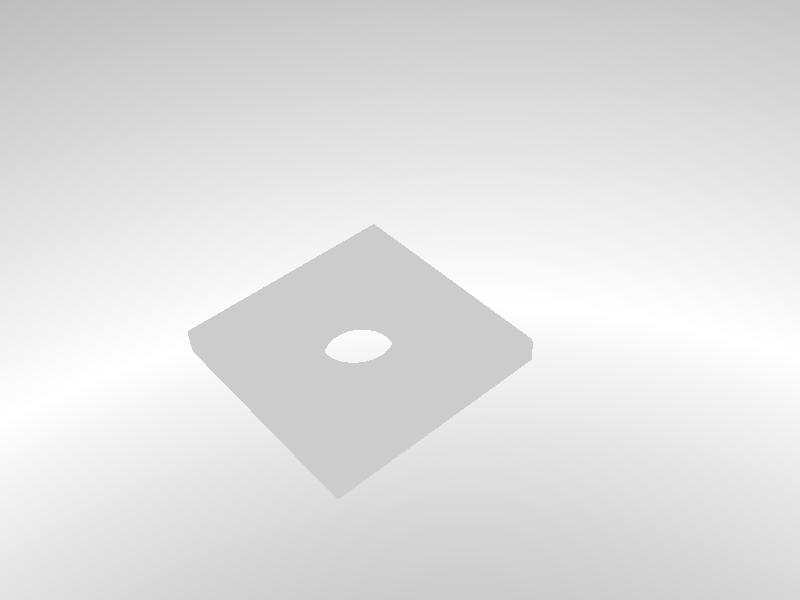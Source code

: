 // Persistence of Vision Ray Tracer Scene Description File
// for FreeCAD (http://www.freecadweb.org)

#version 3.6;

#include "colors.inc"
#include "metals.inc"
#include "rad_def.inc"

global_settings {
    radiosity {
        Rad_Settings(Radiosity_OutdoorHQ,off,off)
    }
}

#default {finish{ambient 0}}

sky_sphere {
    pigment {
        gradient y
        color_map {
            [0.0  color LightGray]
            [0.3  color White]
            [0.7  color LightGray]
        }
    }
}

// Standard finish
#declare StdFinish = finish {};

// declares positon and view direction

// Generated by FreeCAD (http://www.freecadweb.org/)
#declare cam_location =  <45.5192,58.583,-30.1454>;
#declare cam_look_at  = <1.01317,4.52494,3.86285>;
#declare cam_sky      = <-0.505106,0.717553,0.479567>;
#declare cam_angle    = 45; 
camera {
  location  cam_location
  look_at   cam_look_at
  sky       cam_sky
  angle     cam_angle 
  right x*800/600
}
// Written by FreeCAD http://www.freecadweb.org/
// face number1 +++++++++++++++++++++++++++++++++++++++++++++++++++++++++++++++++++++
#declare Pov_Fillet1 = mesh2{
  vertex_vectors {
    4,
    <-10,0,10>,
    <-10,2,10>,
    <10,2,10>,
    <10,0,10>,
  }
  normal_vectors {
    4,
    <-0,0,1>,
    <-0,0,1>,
    <-0,0,1>,
    <-0,0,1>,
  }
  face_indices {
    2,
    <3,1,0>,
    <3,2,1>,
  }
} // end of Face1

// face number2 +++++++++++++++++++++++++++++++++++++++++++++++++++++++++++++++++++++
#declare Pov_Fillet2 = mesh2{
  vertex_vectors {
    4,
    <-10,0,-10>,
    <-10,2,-10>,
    <-10,2,10>,
    <-10,0,10>,
  }
  normal_vectors {
    4,
    <-1,0,0>,
    <-1,0,0>,
    <-1,0,0>,
    <-1,0,0>,
  }
  face_indices {
    2,
    <3,1,0>,
    <3,2,1>,
  }
} // end of Face2

// face number3 +++++++++++++++++++++++++++++++++++++++++++++++++++++++++++++++++++++
#declare Pov_Fillet3 = mesh2{
  vertex_vectors {
    20,
    <-10,2,10>,
    <-9,3,9>,
    <-9.98644,2.16415,9.98644>,
    <-9.94611,2.32384,9.94611>,
    <-9.88012,2.47475,9.88012>,
    <-9.79026,2.61277,9.79026>,
    <-9.67895,2.73418,9.67895>,
    <-9.54923,2.83567,9.54923>,
    <-9.35376,2.93534,9.35376>,
    <-9.17981,2.9837,9.17981>,
    <10,2,10>,
    <9,3,9>,
    <9.98644,2.16415,9.98644>,
    <9.94611,2.32384,9.94611>,
    <9.88012,2.47475,9.88012>,
    <9.79026,2.61277,9.79026>,
    <9.67895,2.73418,9.67895>,
    <9.54923,2.83567,9.54923>,
    <9.35376,2.93534,9.35376>,
    <9.17981,2.9837,9.17981>,
  }
  normal_vectors {
    20,
    <0,0,1>,
    <-0,1,6.12323e-17>,
    <-0,0.164146,0.986436>,
    <-0,0.323838,0.946112>,
    <-0,0.474746,0.880123>,
    <-0,0.612775,0.790258>,
    <-0,0.734181,0.678954>,
    <-0,0.83567,0.549232>,
    <-0,0.935336,0.353762>,
    <-0,0.983701,0.179811>,
    <0,0,1>,
    <-0,1,6.12323e-17>,
    <-0,0.164146,0.986436>,
    <-0,0.323838,0.946112>,
    <-0,0.474746,0.880123>,
    <-0,0.612775,0.790258>,
    <-0,0.734181,0.678954>,
    <-0,0.83567,0.549232>,
    <-0,0.935336,0.353762>,
    <-0,0.983701,0.179811>,
  }
  face_indices {
    18,
    <12,2,0>,
    <12,0,10>,
    <13,3,2>,
    <13,2,12>,
    <14,4,3>,
    <14,3,13>,
    <15,5,4>,
    <15,4,14>,
    <16,6,5>,
    <16,5,15>,
    <17,7,6>,
    <17,6,16>,
    <18,8,7>,
    <18,7,17>,
    <19,9,8>,
    <19,8,18>,
    <11,1,9>,
    <11,9,19>,
  }
} // end of Face3

// face number4 +++++++++++++++++++++++++++++++++++++++++++++++++++++++++++++++++++++
#declare Pov_Fillet4 = mesh2{
  vertex_vectors {
    29,
    <-10,0,10>,
    <10,0,10>,
    <-10,0,-10>,
    <10,0,-10>,
    <3,0,0>,
    <2.90575,0,0.74607>,
    <2.62892,0,1.44526>,
    <2.18691,0,2.05364>,
    <1.60748,0,2.53298>,
    <0.927051,0,2.85317>,
    <0.188372,0,2.99408>,
    <-0.562144,0,2.94686>,
    <-1.27734,0,2.71448>,
    <-1.91227,0,2.31154>,
    <-2.42705,0,1.76336>,
    <-2.78933,0,1.10437>,
    <-2.97634,0,0.376>,
    <-2.97634,0,-0.376>,
    <-2.78933,0,-1.10437>,
    <-2.42705,0,-1.76336>,
    <-1.91227,0,-2.31154>,
    <-1.27734,0,-2.71448>,
    <-0.562144,0,-2.94686>,
    <0.188372,0,-2.99408>,
    <0.927051,0,-2.85317>,
    <1.60748,0,-2.53298>,
    <2.18691,0,-2.05364>,
    <2.62892,0,-1.44526>,
    <2.90575,0,-0.74607>,
  }
  normal_vectors {
    29,
    <-0,-1,-0>,
    <-0,-1,-0>,
    <-0,-1,-0>,
    <-0,-1,-0>,
    <-0,-1,-0>,
    <-0,-1,-0>,
    <-0,-1,-0>,
    <-0,-1,-0>,
    <-0,-1,-0>,
    <-0,-1,-0>,
    <-0,-1,-0>,
    <-0,-1,-0>,
    <-0,-1,-0>,
    <-0,-1,-0>,
    <-0,-1,-0>,
    <-0,-1,-0>,
    <-0,-1,-0>,
    <-0,-1,-0>,
    <-0,-1,-0>,
    <-0,-1,-0>,
    <-0,-1,-0>,
    <-0,-1,-0>,
    <-0,-1,-0>,
    <-0,-1,-0>,
    <-0,-1,-0>,
    <-0,-1,-0>,
    <-0,-1,-0>,
    <-0,-1,-0>,
    <-0,-1,-0>,
  }
  face_indices {
    29,
    <2,20,19>,
    <20,2,21>,
    <2,19,18>,
    <21,2,22>,
    <2,18,17>,
    <22,2,23>,
    <24,23,3>,
    <25,24,3>,
    <23,2,3>,
    <15,14,0>,
    <16,15,0>,
    <17,16,0>,
    <2,17,0>,
    <25,3,26>,
    <0,14,13>,
    <26,3,27>,
    <0,13,12>,
    <27,3,28>,
    <0,12,11>,
    <28,3,4>,
    <0,11,10>,
    <5,4,1>,
    <6,5,1>,
    <7,6,1>,
    <8,7,1>,
    <9,8,1>,
    <10,9,1>,
    <4,3,1>,
    <0,10,1>,
  }
} // end of Face4

// face number5 +++++++++++++++++++++++++++++++++++++++++++++++++++++++++++++++++++++
#declare Pov_Fillet5 = mesh2{
  vertex_vectors {
    4,
    <10,0,10>,
    <10,2,10>,
    <10,2,-10>,
    <10,0,-10>,
  }
  normal_vectors {
    4,
    <1,0,0>,
    <1,0,0>,
    <1,0,0>,
    <1,0,0>,
  }
  face_indices {
    2,
    <3,1,0>,
    <3,2,1>,
  }
} // end of Face5

// face number6 +++++++++++++++++++++++++++++++++++++++++++++++++++++++++++++++++++++
#declare Pov_Fillet6 = mesh2{
  vertex_vectors {
    4,
    <10,0,-10>,
    <10,2,-10>,
    <-10,2,-10>,
    <-10,0,-10>,
  }
  normal_vectors {
    4,
    <0,0,-1>,
    <0,0,-1>,
    <0,0,-1>,
    <0,0,-1>,
  }
  face_indices {
    2,
    <3,1,0>,
    <3,2,1>,
  }
} // end of Face6

// face number7 +++++++++++++++++++++++++++++++++++++++++++++++++++++++++++++++++++++
#declare Pov_Fillet7 = mesh2{
  vertex_vectors {
    20,
    <-10,2,-10>,
    <-9,3,-9>,
    <-9.98644,2.16415,-9.98644>,
    <-9.94611,2.32384,-9.94611>,
    <-9.88012,2.47475,-9.88012>,
    <-9.79026,2.61277,-9.79026>,
    <-9.67895,2.73418,-9.67895>,
    <-9.54923,2.83567,-9.54923>,
    <-9.35376,2.93534,-9.35376>,
    <-9.17981,2.9837,-9.17981>,
    <-10,2,10>,
    <-9,3,9>,
    <-9.98644,2.16415,9.98644>,
    <-9.94611,2.32384,9.94611>,
    <-9.88012,2.47475,9.88012>,
    <-9.79026,2.61277,9.79026>,
    <-9.67895,2.73418,9.67895>,
    <-9.54923,2.83567,9.54923>,
    <-9.35376,2.93534,9.35376>,
    <-9.17981,2.9837,9.17981>,
  }
  normal_vectors {
    20,
    <-1,0,0>,
    <-6.12323e-17,1,0>,
    <-0.986436,0.164146,0>,
    <-0.946112,0.323838,0>,
    <-0.880123,0.474746,0>,
    <-0.790258,0.612775,0>,
    <-0.678954,0.734181,0>,
    <-0.549232,0.83567,0>,
    <-0.353762,0.935336,0>,
    <-0.179811,0.983701,0>,
    <-1,0,0>,
    <-6.12323e-17,1,0>,
    <-0.986436,0.164146,0>,
    <-0.946112,0.323838,0>,
    <-0.880123,0.474746,0>,
    <-0.790258,0.612775,0>,
    <-0.678954,0.734181,0>,
    <-0.549232,0.83567,0>,
    <-0.353762,0.935336,0>,
    <-0.179811,0.983701,0>,
  }
  face_indices {
    18,
    <12,2,0>,
    <12,0,10>,
    <13,3,2>,
    <13,2,12>,
    <14,4,3>,
    <14,3,13>,
    <15,5,4>,
    <15,6,5>,
    <15,4,14>,
    <16,7,6>,
    <16,6,15>,
    <17,8,7>,
    <17,7,16>,
    <18,9,8>,
    <18,8,17>,
    <19,9,18>,
    <11,1,9>,
    <11,9,19>,
  }
} // end of Face7

// face number8 +++++++++++++++++++++++++++++++++++++++++++++++++++++++++++++++++++++
#declare Pov_Fillet8 = mesh2{
  vertex_vectors {
    29,
    <-9,3,9>,
    <9,3,9>,
    <-9,3,-9>,
    <9,3,-9>,
    <4,3,0>,
    <3.87433,3,0.99476>,
    <3.50523,3,1.92701>,
    <2.91587,3,2.73819>,
    <2.14331,3,3.37731>,
    <1.23607,3,3.80423>,
    <0.251162,3,3.99211>,
    <-0.749525,3,3.92915>,
    <-1.70312,3,3.61931>,
    <-2.5497,3,3.08205>,
    <-3.23607,3,2.35114>,
    <-3.71911,3,1.4725>,
    <-3.96846,3,0.501333>,
    <-3.96846,3,-0.501333>,
    <-3.71911,3,-1.4725>,
    <-3.23607,3,-2.35114>,
    <-2.5497,3,-3.08205>,
    <-1.70312,3,-3.61931>,
    <-0.749525,3,-3.92915>,
    <0.251162,3,-3.99211>,
    <1.23607,3,-3.80423>,
    <2.14331,3,-3.37731>,
    <2.91587,3,-2.73819>,
    <3.50523,3,-1.92701>,
    <3.87433,3,-0.99476>,
  }
  normal_vectors {
    29,
    <0,1,0>,
    <0,1,0>,
    <0,1,0>,
    <0,1,0>,
    <0,1,0>,
    <0,1,0>,
    <0,1,0>,
    <0,1,0>,
    <0,1,0>,
    <0,1,0>,
    <0,1,0>,
    <0,1,0>,
    <0,1,0>,
    <0,1,0>,
    <0,1,0>,
    <0,1,0>,
    <0,1,0>,
    <0,1,0>,
    <0,1,0>,
    <0,1,0>,
    <0,1,0>,
    <0,1,0>,
    <0,1,0>,
    <0,1,0>,
    <0,1,0>,
    <0,1,0>,
    <0,1,0>,
    <0,1,0>,
    <0,1,0>,
  }
  face_indices {
    29,
    <19,20,2>,
    <21,2,20>,
    <18,19,2>,
    <22,2,21>,
    <17,18,2>,
    <23,2,22>,
    <0,14,15>,
    <0,15,16>,
    <0,16,17>,
    <0,17,2>,
    <3,23,24>,
    <3,24,25>,
    <3,2,23>,
    <26,3,25>,
    <13,14,0>,
    <27,3,26>,
    <12,13,0>,
    <28,3,27>,
    <11,12,0>,
    <4,3,28>,
    <10,11,0>,
    <1,4,5>,
    <1,5,6>,
    <1,6,7>,
    <1,7,8>,
    <1,8,9>,
    <1,9,10>,
    <1,10,0>,
    <1,3,4>,
  }
} // end of Face8

// face number9 +++++++++++++++++++++++++++++++++++++++++++++++++++++++++++++++++++++
#declare Pov_Fillet9 = mesh2{
  vertex_vectors {
    20,
    <10,2,10>,
    <9,3,9>,
    <9.98644,2.16415,9.98644>,
    <9.94611,2.32384,9.94611>,
    <9.88012,2.47475,9.88012>,
    <9.79026,2.61277,9.79026>,
    <9.67895,2.73418,9.67895>,
    <9.54923,2.83567,9.54923>,
    <9.35376,2.93534,9.35376>,
    <9.17981,2.9837,9.17981>,
    <10,2,-10>,
    <9,3,-9>,
    <9.98644,2.16415,-9.98644>,
    <9.94611,2.32384,-9.94611>,
    <9.88012,2.47475,-9.88012>,
    <9.79026,2.61277,-9.79026>,
    <9.67895,2.73418,-9.67895>,
    <9.54923,2.83567,-9.54923>,
    <9.35376,2.93534,-9.35376>,
    <9.17981,2.9837,-9.17981>,
  }
  normal_vectors {
    20,
    <1,-0,0>,
    <6.12323e-17,1,0>,
    <0.986436,0.164146,0>,
    <0.946112,0.323838,0>,
    <0.880123,0.474746,0>,
    <0.790258,0.612775,0>,
    <0.678954,0.734181,0>,
    <0.549232,0.83567,0>,
    <0.353762,0.935336,0>,
    <0.179811,0.983701,0>,
    <1,-0,0>,
    <6.12323e-17,1,0>,
    <0.986436,0.164146,0>,
    <0.946112,0.323838,0>,
    <0.880123,0.474746,0>,
    <0.790258,0.612775,0>,
    <0.678954,0.734181,0>,
    <0.549232,0.83567,0>,
    <0.353762,0.935336,0>,
    <0.179811,0.983701,0>,
  }
  face_indices {
    18,
    <12,2,0>,
    <12,0,10>,
    <13,3,2>,
    <13,2,12>,
    <14,4,3>,
    <14,5,4>,
    <14,3,13>,
    <15,6,5>,
    <15,5,14>,
    <16,7,6>,
    <16,6,15>,
    <17,8,7>,
    <17,7,16>,
    <18,8,17>,
    <19,9,8>,
    <19,8,18>,
    <11,1,9>,
    <11,9,19>,
  }
} // end of Face9

// face number10 +++++++++++++++++++++++++++++++++++++++++++++++++++++++++++++++++++++
#declare Pov_Fillet10 = mesh2{
  vertex_vectors {
    52,
    <3,2,0>,
    <3,0,0>,
    <3,2,0>,
    <2.90575,2,0.74607>,
    <2.62892,2,1.44526>,
    <2.18691,2,2.05364>,
    <1.60748,2,2.53298>,
    <0.927051,2,2.85317>,
    <0.188372,2,2.99408>,
    <-0.562144,2,2.94686>,
    <-1.27734,2,2.71448>,
    <-1.91227,2,2.31154>,
    <-2.42705,2,1.76336>,
    <-2.78933,2,1.10437>,
    <-2.97634,2,0.376>,
    <-2.97634,2,-0.376>,
    <-2.78933,2,-1.10437>,
    <-2.42705,2,-1.76336>,
    <-1.91227,2,-2.31154>,
    <-1.27734,2,-2.71448>,
    <-0.562144,2,-2.94686>,
    <0.188372,2,-2.99408>,
    <0.927051,2,-2.85317>,
    <1.60748,2,-2.53298>,
    <2.18691,2,-2.05364>,
    <2.62892,2,-1.44526>,
    <2.90575,2,-0.74607>,
    <3,0,0>,
    <2.90575,0,0.74607>,
    <2.62892,0,1.44526>,
    <2.18691,0,2.05364>,
    <1.60748,0,2.53298>,
    <0.927051,0,2.85317>,
    <0.188372,0,2.99408>,
    <-0.562144,0,2.94686>,
    <-1.27734,0,2.71448>,
    <-1.91227,0,2.31154>,
    <-2.42705,0,1.76336>,
    <-2.78933,0,1.10437>,
    <-2.97634,0,0.376>,
    <-2.97634,0,-0.376>,
    <-2.78933,0,-1.10437>,
    <-2.42705,0,-1.76336>,
    <-1.91227,0,-2.31154>,
    <-1.27734,0,-2.71448>,
    <-0.562144,0,-2.94686>,
    <0.188372,0,-2.99408>,
    <0.927051,0,-2.85317>,
    <1.60748,0,-2.53298>,
    <2.18691,0,-2.05364>,
    <2.62892,0,-1.44526>,
    <2.90575,0,-0.74607>,
  }
  normal_vectors {
    52,
    <-1,-0,-0>,
    <-1,-0,-0>,
    <-1,-0,-0>,
    <-0.968583,0,-0.24869>,
    <-0.876307,0,-0.481754>,
    <-0.728969,0,-0.684547>,
    <-0.535827,0,-0.844328>,
    <-0.309017,0,-0.951057>,
    <-0.0627905,0,-0.998027>,
    <0.187381,-0,-0.982287>,
    <0.425779,-0,-0.904827>,
    <0.637424,-0,-0.770513>,
    <0.809017,-0,-0.587785>,
    <0.929776,-0,-0.368125>,
    <0.992115,-0,-0.125333>,
    <0.992115,-0,0.125333>,
    <0.929776,-0,0.368125>,
    <0.809017,-0,0.587785>,
    <0.637424,-0,0.770513>,
    <0.425779,-0,0.904827>,
    <0.187381,-0,0.982287>,
    <-0.0627905,-0,0.998027>,
    <-0.309017,-0,0.951057>,
    <-0.535827,-0,0.844328>,
    <-0.728969,-0,0.684547>,
    <-0.876307,-0,0.481754>,
    <-0.968583,-0,0.24869>,
    <-1,-0,-0>,
    <-0.968583,0,-0.24869>,
    <-0.876307,0,-0.481754>,
    <-0.728969,0,-0.684547>,
    <-0.535827,0,-0.844328>,
    <-0.309017,0,-0.951057>,
    <-0.0627905,0,-0.998027>,
    <0.187381,-0,-0.982287>,
    <0.425779,-0,-0.904827>,
    <0.637424,-0,-0.770513>,
    <0.809017,-0,-0.587785>,
    <0.929776,-0,-0.368125>,
    <0.992115,-0,-0.125333>,
    <0.992115,-0,0.125333>,
    <0.929776,-0,0.368125>,
    <0.809017,-0,0.587785>,
    <0.637424,-0,0.770513>,
    <0.425779,-0,0.904827>,
    <0.187381,-0,0.982287>,
    <-0.0627905,-0,0.998027>,
    <-0.309017,-0,0.951057>,
    <-0.535827,-0,0.844328>,
    <-0.728969,-0,0.684547>,
    <-0.876307,-0,0.481754>,
    <-0.968583,-0,0.24869>,
  }
  face_indices {
    50,
    <21,46,22>,
    <46,47,22>,
    <47,48,22>,
    <22,48,23>,
    <27,28,3>,
    <28,29,3>,
    <2,27,3>,
    <23,48,24>,
    <48,49,24>,
    <3,29,4>,
    <49,50,25>,
    <24,49,25>,
    <29,30,5>,
    <25,50,26>,
    <30,31,5>,
    <4,29,5>,
    <50,51,26>,
    <51,1,26>,
    <26,1,0>,
    <31,32,6>,
    <5,31,6>,
    <6,32,7>,
    <32,33,8>,
    <7,32,8>,
    <33,34,9>,
    <34,35,9>,
    <8,33,9>,
    <9,35,10>,
    <35,36,11>,
    <10,35,11>,
    <36,37,12>,
    <11,36,12>,
    <37,38,13>,
    <12,37,13>,
    <13,38,14>,
    <38,39,14>,
    <39,40,14>,
    <14,40,15>,
    <15,40,16>,
    <40,41,16>,
    <16,41,17>,
    <41,42,17>,
    <17,42,18>,
    <42,43,18>,
    <18,43,19>,
    <43,44,19>,
    <19,44,20>,
    <44,45,20>,
    <20,45,21>,
    <45,46,21>,
  }
} // end of Face10

// face number11 +++++++++++++++++++++++++++++++++++++++++++++++++++++++++++++++++++++
#declare Pov_Fillet11 = mesh2{
  vertex_vectors {
    20,
    <10,2,-10>,
    <9,3,-9>,
    <9.98644,2.16415,-9.98644>,
    <9.94611,2.32384,-9.94611>,
    <9.88012,2.47475,-9.88012>,
    <9.79026,2.61277,-9.79026>,
    <9.67895,2.73418,-9.67895>,
    <9.54923,2.83567,-9.54923>,
    <9.35376,2.93534,-9.35376>,
    <9.17981,2.9837,-9.17981>,
    <-10,2,-10>,
    <-9,3,-9>,
    <-9.98644,2.16415,-9.98644>,
    <-9.94611,2.32384,-9.94611>,
    <-9.88012,2.47475,-9.88012>,
    <-9.79026,2.61277,-9.79026>,
    <-9.67895,2.73418,-9.67895>,
    <-9.54923,2.83567,-9.54923>,
    <-9.35376,2.93534,-9.35376>,
    <-9.17981,2.9837,-9.17981>,
  }
  normal_vectors {
    20,
    <-0,6.12323e-17,-1>,
    <0,1,0>,
    <-0,0.164146,-0.986436>,
    <-0,0.323838,-0.946112>,
    <-0,0.474746,-0.880123>,
    <-0,0.612775,-0.790258>,
    <-0,0.734181,-0.678954>,
    <-0,0.83567,-0.549232>,
    <-0,0.935336,-0.353762>,
    <-0,0.983701,-0.179811>,
    <-0,6.12323e-17,-1>,
    <0,1,0>,
    <-0,0.164146,-0.986436>,
    <-0,0.323838,-0.946112>,
    <-0,0.474746,-0.880123>,
    <-0,0.612775,-0.790258>,
    <-0,0.734181,-0.678954>,
    <-0,0.83567,-0.549232>,
    <-0,0.935336,-0.353762>,
    <-0,0.983701,-0.179811>,
  }
  face_indices {
    18,
    <1,9,11>,
    <11,9,19>,
    <9,8,18>,
    <19,9,18>,
    <8,7,17>,
    <18,8,17>,
    <7,6,16>,
    <17,7,16>,
    <6,5,15>,
    <16,6,15>,
    <5,4,14>,
    <15,5,14>,
    <4,3,13>,
    <14,4,13>,
    <3,2,12>,
    <13,3,12>,
    <2,0,10>,
    <12,2,10>,
  }
} // end of Face11

// face number12 +++++++++++++++++++++++++++++++++++++++++++++++++++++++++++++++++++++
#declare Pov_Fillet12 = mesh2{
  vertex_vectors {
    182,
    <4,3,0>,
    <3,2,0>,
    <3.74118,2.96593,0>,
    <3.5,2.86603,0>,
    <3.29289,2.70711,0>,
    <3.13397,2.5,0>,
    <3.03407,2.25882,0>,
    <4,3,0>,
    <3.87433,3,0.99476>,
    <3.50523,3,1.92701>,
    <2.91587,3,2.73819>,
    <2.14331,3,3.37731>,
    <1.23607,3,3.80423>,
    <0.251162,3,3.99211>,
    <-0.749525,3,3.92915>,
    <-1.70312,3,3.61931>,
    <-2.5497,3,3.08205>,
    <-3.23607,3,2.35114>,
    <-3.71911,3,1.4725>,
    <-3.96846,3,0.501333>,
    <-3.96846,3,-0.501333>,
    <-3.71911,3,-1.4725>,
    <-3.23607,3,-2.35114>,
    <-2.5497,3,-3.08205>,
    <-1.70312,3,-3.61931>,
    <-0.749525,3,-3.92915>,
    <0.251162,3,-3.99211>,
    <1.23607,3,-3.80423>,
    <2.14331,3,-3.37731>,
    <2.91587,3,-2.73819>,
    <3.50523,3,-1.92701>,
    <3.87433,3,-0.99476>,
    <3,2,0>,
    <2.90575,2,0.74607>,
    <2.62892,2,1.44526>,
    <2.18691,2,2.05364>,
    <1.60748,2,2.53298>,
    <0.927051,2,2.85317>,
    <0.188372,2,2.99408>,
    <-0.562144,2,2.94686>,
    <-1.27734,2,2.71448>,
    <-1.91227,2,2.31154>,
    <-2.42705,2,1.76336>,
    <-2.78933,2,1.10437>,
    <-2.97634,2,0.376>,
    <-2.97634,2,-0.376>,
    <-2.78933,2,-1.10437>,
    <-2.42705,2,-1.76336>,
    <-1.91227,2,-2.31154>,
    <-1.27734,2,-2.71448>,
    <-0.562144,2,-2.94686>,
    <0.188372,2,-2.99408>,
    <0.927051,2,-2.85317>,
    <1.60748,2,-2.53298>,
    <2.18691,2,-2.05364>,
    <2.62892,2,-1.44526>,
    <2.90575,2,-0.74607>,
    <3.74118,2.96593,0>,
    <3.5,2.86603,0>,
    <3.29289,2.70711,0>,
    <3.13397,2.5,0>,
    <3.03407,2.25882,0>,
    <3.62364,2.96593,0.930394>,
    <3.39004,2.86603,0.870415>,
    <3.27842,2.96593,1.80233>,
    <3.18944,2.70711,0.818909>,
    <3.06707,2.86603,1.68614>,
    <3.03552,2.5,0.779388>,
    <2.7272,2.96593,2.56101>,
    <2.88558,2.70711,1.58636>,
    <2.93875,2.25882,0.754544>,
    <2.55139,2.86603,2.39591>,
    <2.74632,2.5,1.5098>,
    <2.00463,2.96593,3.15878>,
    <2.40042,2.70711,2.25414>,
    <2.65878,2.25882,1.46168>,
    <1.87539,2.86603,2.95515>,
    <2.28457,2.5,2.14535>,
    <1.15609,2.96593,3.55807>,
    <1.76442,2.70711,2.78028>,
    <2.21174,2.25882,2.07697>,
    <1.08156,2.86603,3.3287>,
    <1.67927,2.5,2.6461>,
    <0.234911,2.96593,3.7338>,
    <1.01756,2.70711,3.13173>,
    <1.62574,2.25882,2.56175>,
    <0.219767,2.86603,3.49309>,
    <0.968451,2.5,2.98059>,
    <-0.701027,2.96593,3.67491>,
    <0.206762,2.70711,3.2864>,
    <0.93758,2.25882,2.88558>,
    <-0.655835,2.86603,3.43801>,
    <0.196784,2.5,3.12779>,
    <-1.59292,2.96593,3.38512>,
    <-0.617027,2.70711,3.23457>,
    <0.190511,2.25882,3.02809>,
    <-1.49023,2.86603,3.16689>,
    <-0.587248,2.5,3.07846>,
    <-2.38472,2.96593,2.88263>,
    <-1.40205,2.70711,2.9795>,
    <-0.568529,2.25882,2.98033>,
    <-2.23098,2.86603,2.6968>,
    <-1.33438,2.5,2.83571>,
    <-3.02668,2.96593,2.19901>,
    <-2.09897,2.70711,2.53722>,
    <-1.29185,2.25882,2.74531>,
    <-2.83156,2.86603,2.05725>,
    <-1.99767,2.5,2.41477>,
    <-3.47846,2.96593,1.37722>,
    <-2.66401,2.70711,1.93551>,
    <-1.93399,2.25882,2.33779>,
    <-3.25422,2.86603,1.28844>,
    <-2.53544,2.5,1.8421>,
    <-3.71168,2.96593,0.468894>,
    <-3.06165,2.70711,1.21219>,
    <-2.45462,2.25882,1.78338>,
    <-3.4724,2.86603,0.438666>,
    <-2.9139,2.5,1.15369>,
    <-3.71168,2.96593,-0.468894>,
    <-3.26693,2.70711,0.412709>,
    <-2.82101,2.25882,1.11692>,
    <-3.4724,2.86603,-0.438666>,
    <-3.10926,2.5,0.392791>,
    <-3.47846,2.96593,-1.37722>,
    <-3.26693,2.70711,-0.412709>,
    <-3.01015,2.25882,0.38027>,
    <-3.25422,2.86603,-1.28844>,
    <-3.10926,2.5,-0.392791>,
    <-3.02668,2.96593,-2.19901>,
    <-3.06165,2.70711,-1.21219>,
    <-3.01015,2.25882,-0.38027>,
    <-2.83156,2.86603,-2.05725>,
    <-2.9139,2.5,-1.15369>,
    <-2.38472,2.96593,-2.88263>,
    <-2.66401,2.70711,-1.93551>,
    <-2.82101,2.25882,-1.11692>,
    <-2.23098,2.86603,-2.6968>,
    <-2.53544,2.5,-1.8421>,
    <-1.59292,2.96593,-3.38512>,
    <-2.09897,2.70711,-2.53722>,
    <-2.45462,2.25882,-1.78338>,
    <-1.49023,2.86603,-3.16689>,
    <-1.99767,2.5,-2.41477>,
    <-0.701027,2.96593,-3.67491>,
    <-1.40205,2.70711,-2.9795>,
    <-1.93399,2.25882,-2.33779>,
    <-0.655835,2.86603,-3.43801>,
    <-1.33438,2.5,-2.83571>,
    <0.234911,2.96593,-3.7338>,
    <-0.617027,2.70711,-3.23457>,
    <-1.29185,2.25882,-2.74531>,
    <0.219767,2.86603,-3.49309>,
    <-0.587248,2.5,-3.07846>,
    <1.15609,2.96593,-3.55807>,
    <0.206762,2.70711,-3.2864>,
    <-0.568529,2.25882,-2.98033>,
    <1.08156,2.86603,-3.3287>,
    <0.196784,2.5,-3.12779>,
    <2.00463,2.96593,-3.15878>,
    <1.01756,2.70711,-3.13173>,
    <0.190511,2.25882,-3.02809>,
    <1.87539,2.86603,-2.95515>,
    <0.968451,2.5,-2.98059>,
    <2.7272,2.96593,-2.56101>,
    <1.76442,2.70711,-2.78028>,
    <0.93758,2.25882,-2.88558>,
    <2.55139,2.86603,-2.39591>,
    <1.67927,2.5,-2.6461>,
    <3.27842,2.96593,-1.80233>,
    <2.40042,2.70711,-2.25414>,
    <1.62574,2.25882,-2.56175>,
    <3.06707,2.86603,-1.68614>,
    <2.28457,2.5,-2.14535>,
    <3.62364,2.96593,-0.930394>,
    <2.88558,2.70711,-1.58636>,
    <2.21174,2.25882,-2.07697>,
    <3.39004,2.86603,-0.870415>,
    <2.74632,2.5,-1.5098>,
    <3.18944,2.70711,-0.818909>,
    <2.65878,2.25882,-1.46168>,
    <3.03552,2.5,-0.779388>,
    <2.93875,2.25882,-0.754544>,
  }
  normal_vectors {
    182,
    <6.12323e-17,1,-0>,
    <-1,0,0>,
    <-0.258819,0.965926,0>,
    <-0.5,0.866025,0>,
    <-0.707107,0.707107,0>,
    <-0.866025,0.5,0>,
    <-0.965926,0.258819,0>,
    <6.12323e-17,1,-0>,
    <2.31721e-08,1,5.94958e-09>,
    <-7.78861e-08,1,-4.28183e-08>,
    <2.55121e-08,1,2.39575e-08>,
    <1.04063e-08,1,1.63976e-08>,
    <3.10163e-08,1,9.54583e-08>,
    <6.57213e-11,1,1.04461e-09>,
    <1.69828e-08,1,-8.90267e-08>,
    <-2.83676e-09,1,6.02843e-09>,
    <8.37066e-09,1,-1.01184e-08>,
    <-5.69181e-09,1,4.13534e-09>,
    <-2.26e-09,1,8.94799e-10>,
    <-8.48603e-08,1,1.07204e-08>,
    <-8.48603e-08,1,-1.07204e-08>,
    <-2.26e-09,1,-8.94799e-10>,
    <-5.69181e-09,1,-4.13534e-09>,
    <8.37066e-09,1,1.01184e-08>,
    <-2.83676e-09,1,-6.02843e-09>,
    <1.69828e-08,1,8.90267e-08>,
    <6.57213e-11,1,-1.04461e-09>,
    <3.10163e-08,1,-9.54583e-08>,
    <1.04063e-08,1,-1.63976e-08>,
    <2.55121e-08,1,-2.39575e-08>,
    <-7.78861e-08,1,4.28183e-08>,
    <2.31721e-08,1,-5.94958e-09>,
    <-1,0,0>,
    <-0.968583,0,-0.24869>,
    <-0.876307,0,-0.481754>,
    <-0.728969,0,-0.684547>,
    <-0.535827,0,-0.844328>,
    <-0.309017,0,-0.951057>,
    <-0.0627905,0,-0.998027>,
    <0.187381,0,-0.982287>,
    <0.425779,0,-0.904827>,
    <0.637424,0,-0.770513>,
    <0.809017,0,-0.587785>,
    <0.929776,0,-0.368125>,
    <0.992115,0,-0.125333>,
    <0.992115,-0,0.125333>,
    <0.929776,-0,0.368125>,
    <0.809017,-0,0.587785>,
    <0.637424,-0,0.770513>,
    <0.425779,-0,0.904827>,
    <0.187381,-0,0.982287>,
    <-0.0627905,0,0.998027>,
    <-0.309017,0,0.951057>,
    <-0.535827,0,0.844328>,
    <-0.728969,0,0.684547>,
    <-0.876307,0,0.481754>,
    <-0.968583,0,0.24869>,
    <-0.258819,0.965926,0>,
    <-0.5,0.866025,0>,
    <-0.707107,0.707107,0>,
    <-0.866025,0.5,0>,
    <-0.965926,0.258819,0>,
    <-0.250688,0.965926,-0.0643657>,
    <-0.484292,0.866025,-0.124345>,
    <-0.226805,0.965926,-0.124687>,
    <-0.684892,0.707107,-0.17585>,
    <-0.438153,0.866025,-0.240877>,
    <-0.838818,0.5,-0.215372>,
    <-0.188671,0.965926,-0.177174>,
    <-0.619642,0.707107,-0.340651>,
    <-0.935579,0.258819,-0.240216>,
    <-0.364484,0.866025,-0.342274>,
    <-0.758904,0.5,-0.417211>,
    <-0.138682,0.965926,-0.218528>,
    <-0.515459,0.707107,-0.484048>,
    <-0.846447,0.258819,-0.465338>,
    <-0.267913,0.866025,-0.422164>,
    <-0.631305,0.5,-0.592835>,
    <-0.0799795,0.965926,-0.246152>,
    <-0.378887,0.707107,-0.59703>,
    <-0.70413,0.258819,-0.661222>,
    <-0.154508,0.866025,-0.475528>,
    <-0.46404,0.5,-0.731209>,
    <-0.0162514,0.965926,-0.258308>,
    <-0.218508,0.707107,-0.672499>,
    <-0.517569,0.258819,-0.815558>,
    <-0.0313953,0.866025,-0.499013>,
    <-0.267617,0.5,-0.823639>,
    <0.0484978,0.965926,-0.254235>,
    <-0.0443996,0.707107,-0.705711>,
    <-0.298487,0.258819,-0.91865>,
    <0.0936906,0.866025,-0.491144>,
    <-0.0543782,0.5,-0.864316>,
    <0.1102,0.965926,-0.234186>,
    <0.132499,0.707107,-0.694582>,
    <-0.060651,0.258819,-0.96402>,
    <0.21289,0.866025,-0.452413>,
    <0.162277,0.5,-0.850686>,
    <0.164978,0.965926,-0.199424>,
    <0.301071,0.707107,-0.639809>,
    <0.180996,0.258819,-0.948817>,
    <0.318712,0.866025,-0.385257>,
    <0.368736,0.5,-0.783603>,
    <0.209389,0.965926,-0.15213>,
    <0.450727,0.707107,-0.544835>,
    <0.411271,0.258819,-0.873996>,
    <0.404509,0.866025,-0.293893>,
    <0.552025,0.5,-0.667284>,
    <0.240644,0.965926,-0.0952777>,
    <0.572061,0.707107,-0.415627>,
    <0.615704,0.258819,-0.744259>,
    <0.464888,0.866025,-0.184062>,
    <0.700629,0.5,-0.509037>,
    <0.256778,0.965926,-0.0324386>,
    <0.657451,0.707107,-0.260303>,
    <0.78145,0.258819,-0.567757>,
    <0.496057,0.866025,-0.0626666>,
    <0.80521,0.5,-0.318805>,
    <0.256778,0.965926,0.0324386>,
    <0.701531,0.707107,-0.088624>,
    <0.898095,0.258819,-0.355581>,
    <0.496057,0.866025,0.0626666>,
    <0.859197,0.5,-0.108542>,
    <0.240644,0.965926,0.0952777>,
    <0.701531,0.707107,0.088624>,
    <0.958309,0.258819,-0.121063>,
    <0.464888,0.866025,0.184062>,
    <0.859197,0.5,0.108542>,
    <0.209389,0.965926,0.15213>,
    <0.657451,0.707107,0.260303>,
    <0.958309,0.258819,0.121063>,
    <0.404509,0.866025,0.293893>,
    <0.80521,0.5,0.318805>,
    <0.164978,0.965926,0.199424>,
    <0.572061,0.707107,0.415627>,
    <0.898095,0.258819,0.355581>,
    <0.318712,0.866025,0.385257>,
    <0.700629,0.5,0.509037>,
    <0.1102,0.965926,0.234186>,
    <0.450727,0.707107,0.544835>,
    <0.78145,0.258819,0.567757>,
    <0.21289,0.866025,0.452413>,
    <0.552025,0.5,0.667284>,
    <0.0484978,0.965926,0.254235>,
    <0.301071,0.707107,0.639809>,
    <0.615704,0.258819,0.744259>,
    <0.0936906,0.866025,0.491144>,
    <0.368736,0.5,0.783603>,
    <-0.0162514,0.965926,0.258308>,
    <0.132499,0.707107,0.694582>,
    <0.411271,0.258819,0.873996>,
    <-0.0313953,0.866025,0.499013>,
    <0.162277,0.5,0.850686>,
    <-0.0799795,0.965926,0.246152>,
    <-0.0443996,0.707107,0.705711>,
    <0.180996,0.258819,0.948817>,
    <-0.154508,0.866025,0.475528>,
    <-0.0543782,0.5,0.864316>,
    <-0.138682,0.965926,0.218528>,
    <-0.218508,0.707107,0.672499>,
    <-0.060651,0.258819,0.96402>,
    <-0.267913,0.866025,0.422164>,
    <-0.267617,0.5,0.823639>,
    <-0.188671,0.965926,0.177174>,
    <-0.378887,0.707107,0.59703>,
    <-0.298487,0.258819,0.91865>,
    <-0.364484,0.866025,0.342274>,
    <-0.46404,0.5,0.731209>,
    <-0.226805,0.965926,0.124687>,
    <-0.515459,0.707107,0.484048>,
    <-0.517569,0.258819,0.815558>,
    <-0.438153,0.866025,0.240877>,
    <-0.631305,0.5,0.592835>,
    <-0.250688,0.965926,0.0643657>,
    <-0.619642,0.707107,0.340651>,
    <-0.70413,0.258819,0.661222>,
    <-0.484292,0.866025,0.124345>,
    <-0.758904,0.5,0.417211>,
    <-0.684892,0.707107,0.17585>,
    <-0.846447,0.258819,0.465338>,
    <-0.838818,0.5,0.215372>,
    <-0.935579,0.258819,0.240216>,
  }
  face_indices {
    300,
    <155,152,147>,
    <156,153,151>,
    <156,151,154>,
    <157,154,152>,
    <157,152,155>,
    <158,28,27>,
    <158,29,28>,
    <158,27,153>,
    <159,156,154>,
    <159,154,157>,
    <160,157,155>,
    <160,155,51>,
    <161,153,156>,
    <161,158,153>,
    <162,159,157>,
    <162,157,160>,
    <163,158,161>,
    <163,30,29>,
    <163,29,158>,
    <164,161,156>,
    <164,156,159>,
    <165,160,51>,
    <165,162,160>,
    <165,51,52>,
    <165,52,53>,
    <166,161,164>,
    <166,163,161>,
    <167,164,159>,
    <167,159,162>,
    <168,30,163>,
    <168,163,166>,
    <169,164,167>,
    <169,166,164>,
    <170,167,162>,
    <170,165,53>,
    <170,162,165>,
    <170,53,54>,
    <171,166,169>,
    <171,168,166>,
    <172,167,170>,
    <172,169,167>,
    <173,31,30>,
    <173,30,168>,
    <173,57,31>,
    <174,169,172>,
    <174,171,169>,
    <175,172,170>,
    <175,170,54>,
    <176,173,168>,
    <176,168,171>,
    <176,57,173>,
    <176,58,57>,
    <177,174,172>,
    <177,172,175>,
    <178,176,171>,
    <178,171,174>,
    <178,59,58>,
    <178,58,176>,
    <179,54,55>,
    <179,177,175>,
    <179,55,56>,
    <179,175,54>,
    <180,178,174>,
    <180,60,59>,
    <180,59,178>,
    <180,174,177>,
    <181,61,60>,
    <181,60,180>,
    <181,177,179>,
    <181,179,56>,
    <181,180,177>,
    <181,56,61>,
    <57,7,31>,
    <32,61,56>,
    <62,0,2>,
    <62,8,0>,
    <63,2,3>,
    <63,62,2>,
    <64,9,8>,
    <64,8,62>,
    <65,3,4>,
    <65,63,3>,
    <66,62,63>,
    <66,64,62>,
    <67,4,5>,
    <67,65,4>,
    <68,10,9>,
    <68,9,64>,
    <69,63,65>,
    <69,66,63>,
    <70,5,6>,
    <70,6,1>,
    <70,1,33>,
    <70,67,5>,
    <71,64,66>,
    <71,68,64>,
    <72,69,65>,
    <72,65,67>,
    <73,11,10>,
    <73,12,11>,
    <73,10,68>,
    <74,66,69>,
    <74,71,66>,
    <75,33,34>,
    <75,72,67>,
    <75,70,33>,
    <75,67,70>,
    <76,68,71>,
    <76,73,68>,
    <77,74,69>,
    <77,69,72>,
    <78,73,76>,
    <78,12,73>,
    <79,71,74>,
    <79,76,71>,
    <80,72,75>,
    <80,34,35>,
    <80,35,36>,
    <80,75,34>,
    <80,77,72>,
    <81,78,76>,
    <81,76,79>,
    <82,79,74>,
    <82,74,77>,
    <83,13,12>,
    <83,14,13>,
    <83,12,78>,
    <84,79,82>,
    <84,81,79>,
    <85,82,77>,
    <85,77,80>,
    <85,80,36>,
    <86,83,78>,
    <86,78,81>,
    <87,82,85>,
    <87,84,82>,
    <88,83,86>,
    <88,15,14>,
    <88,14,83>,
    <89,81,84>,
    <89,86,81>,
    <90,36,37>,
    <90,37,38>,
    <90,85,36>,
    <90,87,85>,
    <91,86,89>,
    <91,88,86>,
    <92,84,87>,
    <92,89,84>,
    <93,15,88>,
    <93,88,91>,
    <94,91,89>,
    <94,89,92>,
    <95,90,38>,
    <95,87,90>,
    <95,92,87>,
    <95,38,39>,
    <96,91,94>,
    <96,93,91>,
    <97,94,92>,
    <97,92,95>,
    <98,16,15>,
    <98,15,93>,
    <98,17,16>,
    <99,94,97>,
    <99,96,94>,
    <100,95,39>,
    <100,97,95>,
    <100,39,40>,
    <101,98,93>,
    <101,93,96>,
    <102,99,97>,
    <102,97,100>,
    <103,18,17>,
    <103,17,98>,
    <103,98,101>,
    <104,96,99>,
    <104,101,96>,
    <105,102,100>,
    <105,100,40>,
    <105,40,41>,
    <106,103,101>,
    <106,101,104>,
    <107,99,102>,
    <107,104,99>,
    <108,19,18>,
    <108,18,103>,
    <108,103,106>,
    <109,104,107>,
    <109,106,104>,
    <110,41,42>,
    <110,107,102>,
    <110,102,105>,
    <110,105,41>,
    <111,108,106>,
    <111,106,109>,
    <112,109,107>,
    <112,107,110>,
    <113,20,19>,
    <113,19,108>,
    <113,108,111>,
    <114,111,109>,
    <114,109,112>,
    <115,42,43>,
    <115,110,42>,
    <115,112,110>,
    <116,113,111>,
    <116,111,114>,
    <117,114,112>,
    <117,112,115>,
    <118,21,20>,
    <118,20,113>,
    <118,113,116>,
    <119,116,114>,
    <119,114,117>,
    <120,43,44>,
    <120,115,43>,
    <120,117,115>,
    <121,118,116>,
    <121,116,119>,
    <122,119,117>,
    <122,117,120>,
    <123,21,118>,
    <123,118,121>,
    <124,121,119>,
    <124,119,122>,
    <125,122,120>,
    <125,44,45>,
    <125,120,44>,
    <126,121,124>,
    <126,123,121>,
    <127,124,122>,
    <127,122,125>,
    <128,22,21>,
    <128,23,22>,
    <128,21,123>,
    <129,126,124>,
    <129,124,127>,
    <130,125,45>,
    <130,127,125>,
    <130,45,46>,
    <131,128,123>,
    <131,123,126>,
    <132,129,127>,
    <132,127,130>,
    <133,128,131>,
    <133,24,23>,
    <133,23,128>,
    <134,126,129>,
    <134,131,126>,
    <135,130,46>,
    <135,132,130>,
    <135,46,47>,
    <136,133,131>,
    <136,131,134>,
    <137,129,132>,
    <137,134,129>,
    <138,133,136>,
    <138,24,133>,
    <139,134,137>,
    <139,136,134>,
    <140,137,132>,
    <140,132,135>,
    <140,135,47>,
    <140,47,48>,
    <141,136,139>,
    <141,138,136>,
    <142,137,140>,
    <142,139,137>,
    <143,25,24>,
    <143,26,25>,
    <143,24,138>,
    <144,141,139>,
    <144,139,142>,
    <145,142,140>,
    <145,140,48>,
    <146,138,141>,
    <146,143,138>,
    <147,144,142>,
    <147,142,145>,
    <148,27,26>,
    <148,26,143>,
    <148,143,146>,
    <149,141,144>,
    <149,146,141>,
    <150,48,49>,
    <150,49,50>,
    <150,145,48>,
    <150,147,145>,
    <151,148,146>,
    <151,146,149>,
    <152,149,144>,
    <152,144,147>,
    <153,27,148>,
    <153,148,151>,
    <154,149,152>,
    <154,151,149>,
    <155,50,51>,
    <155,150,50>,
    <155,147,150>,
  }
} // end of Face12



// Declare all together +++++++++++++++++++++++++++++++++++++++++++++++++++++++++++++++++++++
#declare Pov_Fillet = union {
mesh2{ Pov_Fillet1}
mesh2{ Pov_Fillet2}
mesh2{ Pov_Fillet3}
mesh2{ Pov_Fillet4}
mesh2{ Pov_Fillet5}
mesh2{ Pov_Fillet6}
mesh2{ Pov_Fillet7}
mesh2{ Pov_Fillet8}
mesh2{ Pov_Fillet9}
mesh2{ Pov_Fillet10}
mesh2{ Pov_Fillet11}
mesh2{ Pov_Fillet12}
}
// instance to render
object {Pov_Fillet
 texture {
      pigment {color rgb <0.8,0.8,0.8>}
      finish {StdFinish } //definition on top of the project
  }
}




//default light
light_source {
    cam_location
    color White
    area_light <100, 0, 0>, <0, 0, 100>, 10, 10
    adaptive 1
    jitter
}

